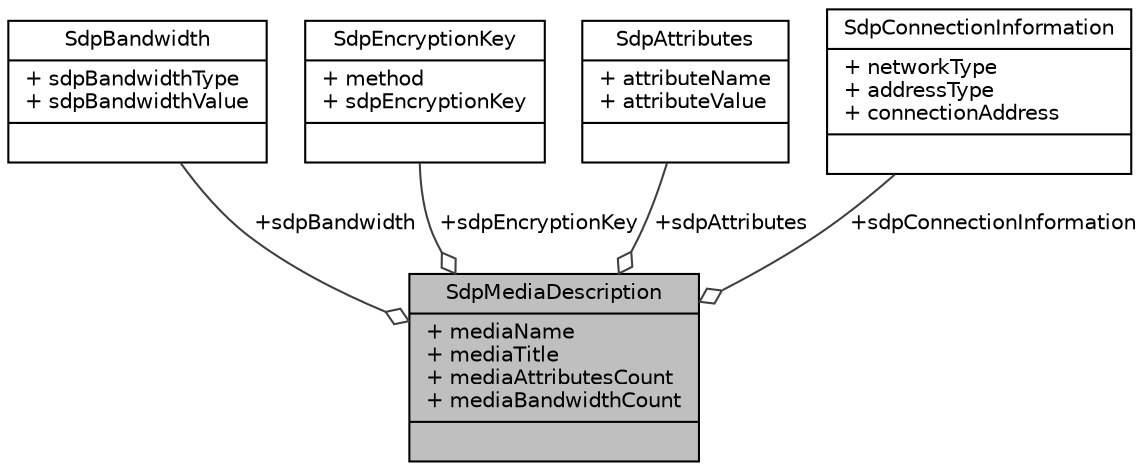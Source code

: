 digraph "SdpMediaDescription"
{
 // LATEX_PDF_SIZE
  edge [fontname="Helvetica",fontsize="10",labelfontname="Helvetica",labelfontsize="10"];
  node [fontname="Helvetica",fontsize="10",shape=record];
  Node1 [label="{SdpMediaDescription\n|+ mediaName\l+ mediaTitle\l+ mediaAttributesCount\l+ mediaBandwidthCount\l|}",height=0.2,width=0.4,color="black", fillcolor="grey75", style="filled", fontcolor="black",tooltip=" "];
  Node2 -> Node1 [color="grey25",fontsize="10",style="solid",label=" +sdpBandwidth" ,arrowhead="odiamond",fontname="Helvetica"];
  Node2 [label="{SdpBandwidth\n|+ sdpBandwidthType\l+ sdpBandwidthValue\l|}",height=0.2,width=0.4,color="black", fillcolor="white", style="filled",URL="$structSdpBandwidth.html",tooltip=" "];
  Node3 -> Node1 [color="grey25",fontsize="10",style="solid",label=" +sdpEncryptionKey" ,arrowhead="odiamond",fontname="Helvetica"];
  Node3 [label="{SdpEncryptionKey\n|+ method\l+ sdpEncryptionKey\l|}",height=0.2,width=0.4,color="black", fillcolor="white", style="filled",URL="$structSdpEncryptionKey.html",tooltip=" "];
  Node4 -> Node1 [color="grey25",fontsize="10",style="solid",label=" +sdpAttributes" ,arrowhead="odiamond",fontname="Helvetica"];
  Node4 [label="{SdpAttributes\n|+ attributeName\l+ attributeValue\l|}",height=0.2,width=0.4,color="black", fillcolor="white", style="filled",URL="$structSdpAttributes.html",tooltip=" "];
  Node5 -> Node1 [color="grey25",fontsize="10",style="solid",label=" +sdpConnectionInformation" ,arrowhead="odiamond",fontname="Helvetica"];
  Node5 [label="{SdpConnectionInformation\n|+ networkType\l+ addressType\l+ connectionAddress\l|}",height=0.2,width=0.4,color="black", fillcolor="white", style="filled",URL="$structSdpConnectionInformation.html",tooltip=" "];
}
